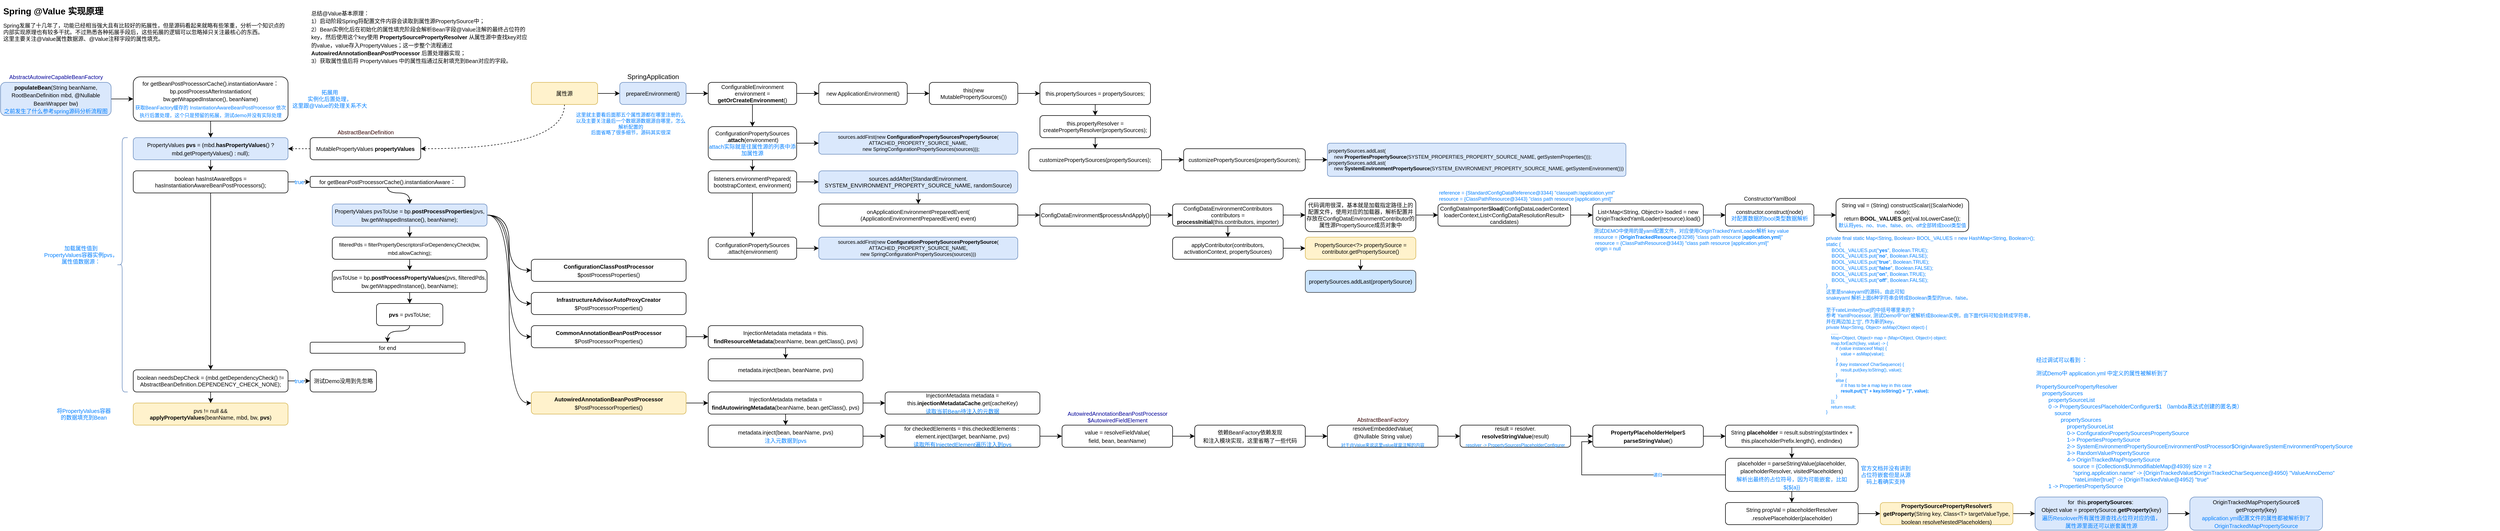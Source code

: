 <mxfile version="16.5.1" type="device"><diagram id="tgVkF5NrO5pb816fTTuW" name="第 1 页"><mxGraphModel dx="701" dy="504" grid="1" gridSize="10" guides="1" tooltips="1" connect="1" arrows="1" fold="1" page="1" pageScale="1" pageWidth="1169" pageHeight="827" math="0" shadow="0"><root><mxCell id="0"/><mxCell id="1" parent="0"/><mxCell id="YCUhXzl_fyLii7WfxMg6-4" value="" style="edgeStyle=orthogonalEdgeStyle;rounded=0;orthogonalLoop=1;jettySize=auto;html=1;fontSize=8;" parent="1" source="YCUhXzl_fyLii7WfxMg6-1" target="YCUhXzl_fyLii7WfxMg6-3" edge="1"><mxGeometry relative="1" as="geometry"/></mxCell><mxCell id="YCUhXzl_fyLii7WfxMg6-1" value="&lt;font style=&quot;font-size: 10px&quot;&gt;&lt;b&gt;populateBean&lt;/b&gt;(String beanName, RootBeanDefinition mbd, @Nullable BeanWrapper bw)&lt;br&gt;&lt;font style=&quot;font-size: 10px&quot; color=&quot;#007fff&quot;&gt;之前发生了什么参考spring源码分析流程图&lt;/font&gt;&lt;/font&gt;" style="rounded=1;whiteSpace=wrap;html=1;fillColor=#dae8fc;strokeColor=#6c8ebf;" parent="1" vertex="1"><mxGeometry x="40" y="160" width="200" height="60" as="geometry"/></mxCell><mxCell id="YCUhXzl_fyLii7WfxMg6-2" value="&lt;font style=&quot;font-size: 10px&quot;&gt;AbstractAutowireCapableBeanFactory&lt;/font&gt;" style="text;html=1;align=center;verticalAlign=middle;resizable=0;points=[];autosize=1;strokeColor=none;fillColor=none;fontColor=#000099;" parent="1" vertex="1"><mxGeometry x="45" y="140" width="190" height="20" as="geometry"/></mxCell><mxCell id="YCUhXzl_fyLii7WfxMg6-7" value="" style="edgeStyle=orthogonalEdgeStyle;rounded=0;orthogonalLoop=1;jettySize=auto;html=1;fontSize=10;fontColor=#007FFF;" parent="1" source="YCUhXzl_fyLii7WfxMg6-3" target="YCUhXzl_fyLii7WfxMg6-6" edge="1"><mxGeometry relative="1" as="geometry"/></mxCell><mxCell id="YCUhXzl_fyLii7WfxMg6-3" value="&lt;font style=&quot;font-size: 10px&quot;&gt;&lt;span&gt;for getBeanPostProcessorCache().instantiationAware：&lt;/span&gt;&lt;br&gt;&lt;span&gt;bp.postProcessAfterInstantiation(&lt;br&gt;bw.getWrappedInstance(), beanName)&lt;br&gt;&lt;/span&gt;&lt;font style=&quot;font-size: 9px&quot; color=&quot;#007fff&quot;&gt;获取BeanFactory缓存的 InstantiationAwareBeanPostProcessor 依次执行后置处理，这个只是预留的拓展，测试demo并没有实际处理&lt;/font&gt;&lt;br&gt;&lt;/font&gt;" style="rounded=1;whiteSpace=wrap;html=1;" parent="1" vertex="1"><mxGeometry x="280" y="150" width="280" height="80" as="geometry"/></mxCell><mxCell id="YCUhXzl_fyLii7WfxMg6-5" value="&lt;h1&gt;Spring @Value 实现原理&lt;/h1&gt;&lt;div style=&quot;font-size: 10px&quot;&gt;&lt;font style=&quot;font-size: 10px&quot;&gt;Spring发展了十几年了，功能已经相当强大且有比较好的拓展性，但是源码看起来就略有些笨重，分析一个知识点的内部实现原理也有较多干扰。不过熟悉各种拓展手段后，这些拓展的逻辑可以忽略掉只关注最核心的东西。&lt;/font&gt;&lt;/div&gt;&lt;div style=&quot;font-size: 10px&quot;&gt;&lt;span&gt;这里主要关注@Value属性数据源、@Value注释字段的属性填充。&lt;/span&gt;&lt;br&gt;&lt;/div&gt;&lt;div style=&quot;font-size: 10px&quot;&gt;&lt;br&gt;&lt;/div&gt;" style="text;html=1;strokeColor=none;fillColor=none;spacing=5;spacingTop=-20;whiteSpace=wrap;overflow=hidden;rounded=0;fontSize=8;" parent="1" vertex="1"><mxGeometry x="40" y="21" width="520" height="100" as="geometry"/></mxCell><mxCell id="YCUhXzl_fyLii7WfxMg6-11" value="" style="edgeStyle=orthogonalEdgeStyle;rounded=0;orthogonalLoop=1;jettySize=auto;html=1;fontSize=10;fontColor=#007FFF;" parent="1" source="YCUhXzl_fyLii7WfxMg6-6" target="YCUhXzl_fyLii7WfxMg6-10" edge="1"><mxGeometry relative="1" as="geometry"/></mxCell><mxCell id="YCUhXzl_fyLii7WfxMg6-6" value="&lt;font&gt;&lt;span style=&quot;font-size: 10px&quot;&gt;PropertyValues &lt;b&gt;pvs&lt;/b&gt; = (mbd.&lt;b&gt;hasPropertyValues&lt;/b&gt;() ? mbd.getPropertyValues() : null);&lt;/span&gt;&lt;br&gt;&lt;/font&gt;" style="rounded=1;whiteSpace=wrap;html=1;fillColor=#dae8fc;strokeColor=#6c8ebf;" parent="1" vertex="1"><mxGeometry x="280" y="260" width="280" height="40" as="geometry"/></mxCell><mxCell id="YCUhXzl_fyLii7WfxMg6-8" value="拓展用&lt;br&gt;实例化后置处理，&lt;br&gt;这里跟@Value的处理关系不大" style="text;html=1;align=center;verticalAlign=middle;resizable=0;points=[];autosize=1;strokeColor=none;fillColor=none;fontSize=10;fontColor=#007FFF;" parent="1" vertex="1"><mxGeometry x="560" y="170" width="150" height="40" as="geometry"/></mxCell><mxCell id="YCUhXzl_fyLii7WfxMg6-9" value="加载属性值到&lt;br&gt;PropertyValues容器实例pvs，&lt;br&gt;属性值数据源：&lt;span style=&quot;color: rgba(0 , 0 , 0 , 0) ; font-family: monospace ; font-size: 0px&quot;&gt;%3CmxGraphModel%3E%3Croot%3E%3CmxCell%20id%3D%220%22%2F%3E%3CmxCell%20id%3D%221%22%20parent%3D%220%22%2F%3E%3CmxCell%20id%3D%222%22%20value%3D%22%E6%8B%93%E5%B1%95%E7%94%A8%22%20style%3D%22text%3Bhtml%3D1%3Balign%3Dcenter%3BverticalAlign%3Dmiddle%3Bresizable%3D0%3Bpoints%3D%5B%5D%3Bautosize%3D1%3BstrokeColor%3Dnone%3BfillColor%3Dnone%3BfontSize%3D10%3BfontColor%3D%23007FFF%3B%22%20vertex%3D%221%22%20parent%3D%221%22%3E%3CmxGeometry%20x%3D%22560%22%20y%3D%22180%22%20width%3D%2250%22%20height%3D%2220%22%20as%3D%22geometry%22%2F%3E%3C%2FmxCell%3E%3C%2Froot%3E%3C%2FmxGraphModel%3E&lt;/span&gt;&lt;font color=&quot;rgba(0, 0, 0, 0)&quot; face=&quot;monospace&quot;&gt;&lt;span style=&quot;font-size: 0px&quot;&gt;PropertyValues：&lt;br&gt;属性值&lt;br&gt;&lt;br&gt;&lt;br&gt;&lt;/span&gt;&lt;/font&gt;" style="text;html=1;align=center;verticalAlign=middle;resizable=0;points=[];autosize=1;strokeColor=none;fillColor=none;fontSize=10;fontColor=#007FFF;" parent="1" vertex="1"><mxGeometry x="110" y="445" width="150" height="90" as="geometry"/></mxCell><mxCell id="YCUhXzl_fyLii7WfxMg6-13" value="true" style="edgeStyle=orthogonalEdgeStyle;rounded=0;orthogonalLoop=1;jettySize=auto;html=1;fontSize=10;fontColor=#007FFF;" parent="1" source="YCUhXzl_fyLii7WfxMg6-10" target="YCUhXzl_fyLii7WfxMg6-12" edge="1"><mxGeometry relative="1" as="geometry"/></mxCell><mxCell id="YCUhXzl_fyLii7WfxMg6-15" value="" style="edgeStyle=orthogonalEdgeStyle;rounded=0;orthogonalLoop=1;jettySize=auto;html=1;fontSize=10;fontColor=#007FFF;" parent="1" source="YCUhXzl_fyLii7WfxMg6-10" target="YCUhXzl_fyLii7WfxMg6-14" edge="1"><mxGeometry relative="1" as="geometry"/></mxCell><mxCell id="YCUhXzl_fyLii7WfxMg6-10" value="&lt;font style=&quot;font-size: 10px&quot;&gt;&lt;div&gt;boolean hasInstAwareBpps = hasInstantiationAwareBeanPostProcessors();&lt;/div&gt;&lt;/font&gt;" style="rounded=1;whiteSpace=wrap;html=1;" parent="1" vertex="1"><mxGeometry x="280" y="320" width="280" height="40" as="geometry"/></mxCell><mxCell id="YCUhXzl_fyLii7WfxMg6-25" value="" style="edgeStyle=orthogonalEdgeStyle;curved=1;rounded=0;orthogonalLoop=1;jettySize=auto;html=1;fontSize=10;fontColor=#007FFF;" parent="1" source="YCUhXzl_fyLii7WfxMg6-12" target="YCUhXzl_fyLii7WfxMg6-24" edge="1"><mxGeometry relative="1" as="geometry"><Array as="points"><mxPoint x="740" y="360"/><mxPoint x="780" y="360"/></Array></mxGeometry></mxCell><mxCell id="YCUhXzl_fyLii7WfxMg6-12" value="&lt;font style=&quot;font-size: 10px&quot;&gt;&lt;div&gt;&lt;span&gt;for getBeanPostProcessorCache().instantiationAware：&lt;/span&gt;&lt;/div&gt;&lt;/font&gt;" style="rounded=1;whiteSpace=wrap;html=1;" parent="1" vertex="1"><mxGeometry x="600" y="330" width="280" height="20" as="geometry"/></mxCell><mxCell id="YCUhXzl_fyLii7WfxMg6-17" value="true" style="edgeStyle=orthogonalEdgeStyle;rounded=0;orthogonalLoop=1;jettySize=auto;html=1;fontSize=10;fontColor=#007FFF;curved=1;" parent="1" source="YCUhXzl_fyLii7WfxMg6-14" target="YCUhXzl_fyLii7WfxMg6-16" edge="1"><mxGeometry relative="1" as="geometry"><Array as="points"><mxPoint x="510" y="700"/><mxPoint x="510" y="700"/></Array></mxGeometry></mxCell><mxCell id="YCUhXzl_fyLii7WfxMg6-19" value="" style="edgeStyle=orthogonalEdgeStyle;rounded=0;orthogonalLoop=1;jettySize=auto;html=1;fontSize=10;fontColor=#007FFF;" parent="1" source="YCUhXzl_fyLii7WfxMg6-14" target="YCUhXzl_fyLii7WfxMg6-18" edge="1"><mxGeometry relative="1" as="geometry"/></mxCell><mxCell id="YCUhXzl_fyLii7WfxMg6-69" value="" style="edgeStyle=orthogonalEdgeStyle;curved=1;rounded=0;orthogonalLoop=1;jettySize=auto;html=1;dashed=1;fontSize=10;fontColor=#330000;" parent="1" source="YCUhXzl_fyLii7WfxMg6-14" target="YCUhXzl_fyLii7WfxMg6-18" edge="1"><mxGeometry relative="1" as="geometry"/></mxCell><mxCell id="YCUhXzl_fyLii7WfxMg6-14" value="&lt;font style=&quot;font-size: 10px&quot;&gt;&lt;div&gt;boolean needsDepCheck = (mbd.getDependencyCheck() != AbstractBeanDefinition.DEPENDENCY_CHECK_NONE);&lt;/div&gt;&lt;/font&gt;" style="rounded=1;whiteSpace=wrap;html=1;" parent="1" vertex="1"><mxGeometry x="280" y="680" width="280" height="40" as="geometry"/></mxCell><mxCell id="YCUhXzl_fyLii7WfxMg6-16" value="&lt;font style=&quot;font-size: 10px&quot;&gt;测试Demo没用到先忽略&lt;br&gt;&lt;/font&gt;" style="rounded=1;whiteSpace=wrap;html=1;" parent="1" vertex="1"><mxGeometry x="600" y="680" width="120" height="40" as="geometry"/></mxCell><mxCell id="YCUhXzl_fyLii7WfxMg6-18" value="&lt;font style=&quot;font-size: 10px&quot;&gt;&lt;div&gt;pvs != null &amp;amp;&amp;amp;&lt;/div&gt;&lt;div&gt;&lt;b&gt;applyPropertyValues&lt;/b&gt;(beanName, mbd, bw, &lt;b&gt;pvs&lt;/b&gt;)&lt;/div&gt;&lt;/font&gt;" style="rounded=1;whiteSpace=wrap;html=1;fillColor=#fff2cc;strokeColor=#d6b656;" parent="1" vertex="1"><mxGeometry x="280" y="740" width="280" height="40" as="geometry"/></mxCell><mxCell id="YCUhXzl_fyLii7WfxMg6-20" value="" style="shape=curlyBracket;whiteSpace=wrap;html=1;rounded=1;fontSize=10;size=0.5;fillColor=#dae8fc;strokeColor=#6c8ebf;" parent="1" vertex="1"><mxGeometry x="250" y="260" width="20" height="460" as="geometry"/></mxCell><mxCell id="YCUhXzl_fyLii7WfxMg6-23" value="将PropertyValues容器&lt;br&gt;的数据填充到Bean&lt;span style=&quot;color: rgba(0 , 0 , 0 , 0) ; font-family: monospace ; font-size: 0px&quot;&gt;的%3CmxGraphModel%3E%3Croot%3E%3CmxCell%20id%3D%220%22%2F%3E%3CmxCell%20id%3D%221%22%20parent%3D%220%22%2F%3E%3CmxCell%20id%3D%222%22%20value%3D%22%E6%8B%93%E5%B1%95%E7%94%A8%22%20style%3D%22text%3Bhtml%3D1%3Balign%3Dcenter%3BverticalAlign%3Dmiddle%3Bresizable%3D0%3Bpoints%3D%5B%5D%3Bautosize%3D1%3BstrokeColor%3Dnone%3BfillColor%3Dnone%3BfontSize%3D10%3BfontColor%3D%23007FFF%3B%22%20vertex%3D%221%22%20parent%3D%221%22%3E%3CmxGeometry%20x%3D%22560%22%20y%3D%22180%22%20width%3D%2250%22%20height%3D%2220%22%20as%3D%22geometry%22%2F%3E%3C%2FmxCell%3E%3C%2Froot%3E%3C%2FmxGraphModel%3&lt;/span&gt;&lt;font color=&quot;rgba(0, 0, 0, 0)&quot; face=&quot;monospace&quot;&gt;&lt;span style=&quot;font-size: 0px&quot;&gt;PropertyValues&lt;/span&gt;&lt;/font&gt;" style="text;html=1;align=center;verticalAlign=middle;resizable=0;points=[];autosize=1;strokeColor=none;fillColor=none;fontSize=10;fontColor=#007FFF;" parent="1" vertex="1"><mxGeometry x="130" y="745" width="120" height="30" as="geometry"/></mxCell><mxCell id="YCUhXzl_fyLii7WfxMg6-27" value="" style="edgeStyle=orthogonalEdgeStyle;curved=1;rounded=0;orthogonalLoop=1;jettySize=auto;html=1;fontSize=10;fontColor=#007FFF;" parent="1" source="YCUhXzl_fyLii7WfxMg6-24" target="YCUhXzl_fyLii7WfxMg6-26" edge="1"><mxGeometry relative="1" as="geometry"/></mxCell><mxCell id="YCUhXzl_fyLii7WfxMg6-45" style="edgeStyle=orthogonalEdgeStyle;curved=1;rounded=0;orthogonalLoop=1;jettySize=auto;html=1;exitX=1;exitY=0.5;exitDx=0;exitDy=0;fontSize=10;fontColor=#007FFF;" parent="1" source="YCUhXzl_fyLii7WfxMg6-24" target="YCUhXzl_fyLii7WfxMg6-41" edge="1"><mxGeometry relative="1" as="geometry"><Array as="points"><mxPoint x="960" y="400"/><mxPoint x="960" y="500"/></Array></mxGeometry></mxCell><mxCell id="YCUhXzl_fyLii7WfxMg6-46" style="edgeStyle=orthogonalEdgeStyle;curved=1;rounded=0;orthogonalLoop=1;jettySize=auto;html=1;exitX=1;exitY=0.5;exitDx=0;exitDy=0;entryX=0;entryY=0.5;entryDx=0;entryDy=0;fontSize=10;fontColor=#007FFF;" parent="1" source="YCUhXzl_fyLii7WfxMg6-24" target="YCUhXzl_fyLii7WfxMg6-43" edge="1"><mxGeometry relative="1" as="geometry"/></mxCell><mxCell id="YCUhXzl_fyLii7WfxMg6-51" style="edgeStyle=orthogonalEdgeStyle;curved=1;rounded=0;orthogonalLoop=1;jettySize=auto;html=1;exitX=1;exitY=0.5;exitDx=0;exitDy=0;entryX=0;entryY=0.5;entryDx=0;entryDy=0;fontSize=10;fontColor=#007FFF;" parent="1" source="YCUhXzl_fyLii7WfxMg6-24" target="YCUhXzl_fyLii7WfxMg6-47" edge="1"><mxGeometry relative="1" as="geometry"/></mxCell><mxCell id="YCUhXzl_fyLii7WfxMg6-52" style="edgeStyle=orthogonalEdgeStyle;curved=1;rounded=0;orthogonalLoop=1;jettySize=auto;html=1;exitX=1;exitY=0.5;exitDx=0;exitDy=0;entryX=0;entryY=0.5;entryDx=0;entryDy=0;fontSize=10;fontColor=#007FFF;" parent="1" source="YCUhXzl_fyLii7WfxMg6-24" target="YCUhXzl_fyLii7WfxMg6-49" edge="1"><mxGeometry relative="1" as="geometry"/></mxCell><mxCell id="YCUhXzl_fyLii7WfxMg6-24" value="&lt;font&gt;&lt;span style=&quot;font-size: 10px&quot;&gt;PropertyValues pvsToUse = bp.&lt;b&gt;postProcessProperties&lt;/b&gt;(pvs, bw.getWrappedInstance(), beanName);&lt;/span&gt;&lt;br&gt;&lt;/font&gt;" style="rounded=1;whiteSpace=wrap;html=1;fillColor=#dae8fc;strokeColor=#6c8ebf;" parent="1" vertex="1"><mxGeometry x="640" y="380" width="280" height="40" as="geometry"/></mxCell><mxCell id="YCUhXzl_fyLii7WfxMg6-29" value="" style="edgeStyle=orthogonalEdgeStyle;curved=1;rounded=0;orthogonalLoop=1;jettySize=auto;html=1;fontSize=10;fontColor=#007FFF;" parent="1" source="YCUhXzl_fyLii7WfxMg6-26" target="YCUhXzl_fyLii7WfxMg6-28" edge="1"><mxGeometry relative="1" as="geometry"/></mxCell><mxCell id="YCUhXzl_fyLii7WfxMg6-26" value="&lt;font&gt;&lt;font style=&quot;font-size: 9px&quot;&gt;filteredPds = filterPropertyDescriptorsForDependencyCheck(bw, mbd.allowCaching);&lt;/font&gt;&lt;br&gt;&lt;/font&gt;" style="rounded=1;whiteSpace=wrap;html=1;" parent="1" vertex="1"><mxGeometry x="640" y="440" width="280" height="40" as="geometry"/></mxCell><mxCell id="YCUhXzl_fyLii7WfxMg6-31" value="" style="edgeStyle=orthogonalEdgeStyle;curved=1;rounded=0;orthogonalLoop=1;jettySize=auto;html=1;fontSize=9;fontColor=#007FFF;" parent="1" source="YCUhXzl_fyLii7WfxMg6-28" target="YCUhXzl_fyLii7WfxMg6-30" edge="1"><mxGeometry relative="1" as="geometry"/></mxCell><mxCell id="YCUhXzl_fyLii7WfxMg6-28" value="&lt;font&gt;&lt;span style=&quot;font-size: 10px&quot;&gt;pvsToUse = bp.&lt;b&gt;postProcessPropertyValues&lt;/b&gt;(pvs, filteredPds, bw.getWrappedInstance(), beanName);&lt;/span&gt;&lt;br&gt;&lt;/font&gt;" style="rounded=1;whiteSpace=wrap;html=1;" parent="1" vertex="1"><mxGeometry x="640" y="500" width="280" height="40" as="geometry"/></mxCell><mxCell id="YCUhXzl_fyLii7WfxMg6-34" style="edgeStyle=orthogonalEdgeStyle;curved=1;rounded=0;orthogonalLoop=1;jettySize=auto;html=1;exitX=0.5;exitY=1;exitDx=0;exitDy=0;entryX=0.5;entryY=0;entryDx=0;entryDy=0;fontSize=9;fontColor=#007FFF;" parent="1" source="YCUhXzl_fyLii7WfxMg6-30" target="YCUhXzl_fyLii7WfxMg6-33" edge="1"><mxGeometry relative="1" as="geometry"><Array as="points"><mxPoint x="780" y="610"/><mxPoint x="740" y="610"/></Array></mxGeometry></mxCell><mxCell id="YCUhXzl_fyLii7WfxMg6-30" value="&lt;font&gt;&lt;span style=&quot;font-size: 10px&quot;&gt;&lt;b&gt;pvs&lt;/b&gt; = pvsToUse;&lt;/span&gt;&lt;br&gt;&lt;/font&gt;" style="rounded=1;whiteSpace=wrap;html=1;" parent="1" vertex="1"><mxGeometry x="720" y="560" width="120" height="40" as="geometry"/></mxCell><mxCell id="YCUhXzl_fyLii7WfxMg6-33" value="&lt;font style=&quot;font-size: 10px&quot;&gt;&lt;div&gt;&lt;span&gt;for end&lt;/span&gt;&lt;/div&gt;&lt;/font&gt;" style="rounded=1;whiteSpace=wrap;html=1;" parent="1" vertex="1"><mxGeometry x="600" y="630" width="280" height="20" as="geometry"/></mxCell><mxCell id="YCUhXzl_fyLii7WfxMg6-38" style="edgeStyle=orthogonalEdgeStyle;curved=1;rounded=0;orthogonalLoop=1;jettySize=auto;html=1;entryX=1;entryY=0.5;entryDx=0;entryDy=0;fontSize=9;fontColor=#007FFF;dashed=1;" parent="1" source="YCUhXzl_fyLii7WfxMg6-35" target="YCUhXzl_fyLii7WfxMg6-6" edge="1"><mxGeometry relative="1" as="geometry"/></mxCell><mxCell id="YCUhXzl_fyLii7WfxMg6-35" value="&lt;font&gt;&lt;span style=&quot;font-size: 10px&quot;&gt;MutablePropertyValues &lt;b&gt;propertyValues&lt;/b&gt;&lt;/span&gt;&lt;br&gt;&lt;/font&gt;" style="rounded=1;whiteSpace=wrap;html=1;" parent="1" vertex="1"><mxGeometry x="600" y="260" width="200" height="40" as="geometry"/></mxCell><mxCell id="YCUhXzl_fyLii7WfxMg6-37" value="&lt;font color=&quot;#330000&quot; style=&quot;font-size: 10px&quot;&gt;AbstractBeanDefinition&lt;/font&gt;" style="text;html=1;align=center;verticalAlign=middle;resizable=0;points=[];autosize=1;strokeColor=none;fillColor=none;fontSize=9;fontColor=#007FFF;" parent="1" vertex="1"><mxGeometry x="640" y="240" width="120" height="20" as="geometry"/></mxCell><mxCell id="YCUhXzl_fyLii7WfxMg6-41" value="&lt;font style=&quot;font-size: 10px&quot;&gt;&lt;span&gt;&lt;b&gt;ConfigurationClassPostProcessor&lt;/b&gt;&lt;/span&gt;&lt;br&gt;&lt;span&gt;$postProcessProperties(&lt;/span&gt;&lt;span&gt;)&lt;/span&gt;&lt;br&gt;&lt;/font&gt;" style="rounded=1;whiteSpace=wrap;html=1;" parent="1" vertex="1"><mxGeometry x="1000" y="480" width="280" height="40" as="geometry"/></mxCell><mxCell id="YCUhXzl_fyLii7WfxMg6-43" value="&lt;font style=&quot;font-size: 10px&quot;&gt;&lt;b&gt;InfrastructureAdvisorAutoProxyCreator&lt;br&gt;&lt;/b&gt;$PostProcessorProperties()&lt;br&gt;&lt;/font&gt;" style="rounded=1;whiteSpace=wrap;html=1;" parent="1" vertex="1"><mxGeometry x="1000" y="540" width="280" height="40" as="geometry"/></mxCell><mxCell id="YCUhXzl_fyLii7WfxMg6-54" value="" style="edgeStyle=orthogonalEdgeStyle;curved=1;rounded=0;orthogonalLoop=1;jettySize=auto;html=1;fontSize=10;fontColor=#007FFF;" parent="1" source="YCUhXzl_fyLii7WfxMg6-47" target="YCUhXzl_fyLii7WfxMg6-53" edge="1"><mxGeometry relative="1" as="geometry"/></mxCell><mxCell id="YCUhXzl_fyLii7WfxMg6-47" value="&lt;font style=&quot;font-size: 10px&quot;&gt;&lt;b&gt;CommonAnnotationBeanPostProcessor&lt;br&gt;&lt;/b&gt;$PostProcessorProperties()&lt;br&gt;&lt;/font&gt;" style="rounded=1;whiteSpace=wrap;html=1;" parent="1" vertex="1"><mxGeometry x="1000" y="600" width="280" height="40" as="geometry"/></mxCell><mxCell id="YCUhXzl_fyLii7WfxMg6-58" value="" style="edgeStyle=orthogonalEdgeStyle;curved=1;rounded=0;orthogonalLoop=1;jettySize=auto;html=1;fontSize=10;fontColor=#007FFF;" parent="1" source="YCUhXzl_fyLii7WfxMg6-49" target="YCUhXzl_fyLii7WfxMg6-57" edge="1"><mxGeometry relative="1" as="geometry"/></mxCell><mxCell id="YCUhXzl_fyLii7WfxMg6-49" value="&lt;font&gt;&lt;span style=&quot;font-size: 10px&quot;&gt;&lt;b&gt;AutowiredAnnotationBeanPostProcessor&lt;/b&gt;&lt;/span&gt;&lt;br&gt;&lt;span style=&quot;font-size: 10px&quot;&gt;$PostProcessorProperties()&lt;/span&gt;&lt;br&gt;&lt;/font&gt;" style="rounded=1;whiteSpace=wrap;html=1;fillColor=#fff2cc;strokeColor=#d6b656;" parent="1" vertex="1"><mxGeometry x="1000" y="720" width="280" height="40" as="geometry"/></mxCell><mxCell id="YCUhXzl_fyLii7WfxMg6-56" value="" style="edgeStyle=orthogonalEdgeStyle;curved=1;rounded=0;orthogonalLoop=1;jettySize=auto;html=1;fontSize=10;fontColor=#007FFF;" parent="1" source="YCUhXzl_fyLii7WfxMg6-53" target="YCUhXzl_fyLii7WfxMg6-55" edge="1"><mxGeometry relative="1" as="geometry"/></mxCell><mxCell id="YCUhXzl_fyLii7WfxMg6-53" value="&lt;font&gt;&lt;span style=&quot;font-size: 10px&quot;&gt;InjectionMetadata metadata = this.&lt;br&gt;&lt;b&gt;findResourceMetadata&lt;/b&gt;(beanName, bean.getClass(), pvs)&lt;/span&gt;&lt;br&gt;&lt;/font&gt;" style="rounded=1;whiteSpace=wrap;html=1;" parent="1" vertex="1"><mxGeometry x="1320" y="600" width="280" height="40" as="geometry"/></mxCell><mxCell id="YCUhXzl_fyLii7WfxMg6-55" value="&lt;font&gt;&lt;span style=&quot;font-size: 10px&quot;&gt;metadata.inject(bean, beanName, pvs)&lt;/span&gt;&lt;br&gt;&lt;/font&gt;" style="rounded=1;whiteSpace=wrap;html=1;" parent="1" vertex="1"><mxGeometry x="1320" y="660" width="280" height="40" as="geometry"/></mxCell><mxCell id="YCUhXzl_fyLii7WfxMg6-60" value="" style="edgeStyle=orthogonalEdgeStyle;curved=1;rounded=0;orthogonalLoop=1;jettySize=auto;html=1;fontSize=10;fontColor=#007FFF;" parent="1" source="YCUhXzl_fyLii7WfxMg6-57" target="YCUhXzl_fyLii7WfxMg6-59" edge="1"><mxGeometry relative="1" as="geometry"/></mxCell><mxCell id="YCUhXzl_fyLii7WfxMg6-62" value="" style="edgeStyle=orthogonalEdgeStyle;curved=1;rounded=0;orthogonalLoop=1;jettySize=auto;html=1;fontSize=10;fontColor=#007FFF;" parent="1" source="YCUhXzl_fyLii7WfxMg6-57" target="YCUhXzl_fyLii7WfxMg6-61" edge="1"><mxGeometry relative="1" as="geometry"/></mxCell><mxCell id="YCUhXzl_fyLii7WfxMg6-57" value="&lt;font&gt;&lt;span style=&quot;font-size: 10px&quot;&gt;InjectionMetadata metadata = &lt;b&gt;findAutowiringMetadata&lt;/b&gt;(beanName, bean.getClass(), pvs)&lt;/span&gt;&lt;br&gt;&lt;/font&gt;" style="rounded=1;whiteSpace=wrap;html=1;" parent="1" vertex="1"><mxGeometry x="1320" y="720" width="280" height="40" as="geometry"/></mxCell><mxCell id="YCUhXzl_fyLii7WfxMg6-71" value="" style="edgeStyle=orthogonalEdgeStyle;curved=1;rounded=0;orthogonalLoop=1;jettySize=auto;html=1;fontSize=10;fontColor=#007FFF;" parent="1" source="YCUhXzl_fyLii7WfxMg6-59" target="YCUhXzl_fyLii7WfxMg6-70" edge="1"><mxGeometry relative="1" as="geometry"/></mxCell><mxCell id="YCUhXzl_fyLii7WfxMg6-59" value="&lt;font&gt;&lt;span style=&quot;font-size: 10px&quot;&gt;metadata.inject(bean, beanName, pvs)&lt;br&gt;&lt;/span&gt;&lt;font style=&quot;font-size: 10px&quot; color=&quot;#007fff&quot;&gt;注入元数据到pvs&lt;/font&gt;&lt;br&gt;&lt;/font&gt;" style="rounded=1;whiteSpace=wrap;html=1;" parent="1" vertex="1"><mxGeometry x="1320" y="780" width="280" height="40" as="geometry"/></mxCell><mxCell id="YCUhXzl_fyLii7WfxMg6-61" value="&lt;font&gt;&lt;span style=&quot;font-size: 10px&quot;&gt;InjectionMetadata metadata = this.&lt;b&gt;injectionMetadataCache&lt;/b&gt;.get(cacheKey)&lt;br&gt;&lt;/span&gt;&lt;font color=&quot;#007fff&quot; style=&quot;font-size: 10px&quot;&gt;读取当前Bean待注入的元数据&lt;/font&gt;&lt;br&gt;&lt;/font&gt;" style="rounded=1;whiteSpace=wrap;html=1;" parent="1" vertex="1"><mxGeometry x="1640" y="720" width="280" height="40" as="geometry"/></mxCell><mxCell id="YCUhXzl_fyLii7WfxMg6-66" style="edgeStyle=orthogonalEdgeStyle;curved=1;rounded=0;orthogonalLoop=1;jettySize=auto;html=1;exitX=0.5;exitY=1;exitDx=0;exitDy=0;entryX=1;entryY=0.5;entryDx=0;entryDy=0;fontSize=10;fontColor=#330000;dashed=1;" parent="1" source="YCUhXzl_fyLii7WfxMg6-65" target="YCUhXzl_fyLii7WfxMg6-35" edge="1"><mxGeometry relative="1" as="geometry"/></mxCell><mxCell id="-0eT3Tk4Lzm4ljxiPbB3-2" value="" style="edgeStyle=orthogonalEdgeStyle;rounded=0;orthogonalLoop=1;jettySize=auto;html=1;curved=1;" edge="1" parent="1" source="YCUhXzl_fyLii7WfxMg6-65" target="-0eT3Tk4Lzm4ljxiPbB3-1"><mxGeometry relative="1" as="geometry"/></mxCell><mxCell id="YCUhXzl_fyLii7WfxMg6-65" value="属性源" style="rounded=1;whiteSpace=wrap;html=1;fontSize=10;fillColor=#fff2cc;strokeColor=#d6b656;" parent="1" vertex="1"><mxGeometry x="1000" y="160" width="120" height="40" as="geometry"/></mxCell><mxCell id="YCUhXzl_fyLii7WfxMg6-76" value="" style="edgeStyle=orthogonalEdgeStyle;curved=1;rounded=0;orthogonalLoop=1;jettySize=auto;html=1;fontSize=10;fontColor=#007FFF;" parent="1" source="YCUhXzl_fyLii7WfxMg6-70" target="YCUhXzl_fyLii7WfxMg6-75" edge="1"><mxGeometry relative="1" as="geometry"/></mxCell><mxCell id="YCUhXzl_fyLii7WfxMg6-70" value="&lt;font&gt;&lt;span style=&quot;font-size: 10px&quot;&gt;for checkedElements = this.checkedElements :&amp;nbsp;&lt;/span&gt;&lt;br&gt;&lt;span style=&quot;font-size: 10px&quot;&gt;element.inject(target, beanName, pvs)&lt;/span&gt;&lt;br&gt;&lt;span style=&quot;font-size: 10px&quot;&gt;&lt;font color=&quot;#007fff&quot;&gt;读取所有InjectedElement遍历注入到pvs&lt;/font&gt;&lt;/span&gt;&lt;br&gt;&lt;/font&gt;" style="rounded=1;whiteSpace=wrap;html=1;" parent="1" vertex="1"><mxGeometry x="1640" y="780" width="280" height="40" as="geometry"/></mxCell><mxCell id="YCUhXzl_fyLii7WfxMg6-79" value="" style="edgeStyle=orthogonalEdgeStyle;curved=1;rounded=0;orthogonalLoop=1;jettySize=auto;html=1;fontSize=10;fontColor=#330000;" parent="1" source="YCUhXzl_fyLii7WfxMg6-75" target="YCUhXzl_fyLii7WfxMg6-78" edge="1"><mxGeometry relative="1" as="geometry"/></mxCell><mxCell id="YCUhXzl_fyLii7WfxMg6-75" value="&lt;font&gt;&lt;span style=&quot;font-size: 10px&quot;&gt;value = resolveFieldValue(&lt;br&gt;field, bean, beanName)&lt;/span&gt;&lt;br&gt;&lt;/font&gt;" style="rounded=1;whiteSpace=wrap;html=1;" parent="1" vertex="1"><mxGeometry x="1960" y="780" width="200" height="40" as="geometry"/></mxCell><mxCell id="YCUhXzl_fyLii7WfxMg6-77" value="&lt;font color=&quot;#000099&quot;&gt;AutowiredAnnotationBeanPostProcessor&lt;br&gt;$AutowiredFieldElement&lt;/font&gt;" style="text;html=1;align=center;verticalAlign=middle;resizable=0;points=[];autosize=1;strokeColor=none;fillColor=none;fontSize=10;fontColor=#007FFF;" parent="1" vertex="1"><mxGeometry x="1955" y="750" width="210" height="30" as="geometry"/></mxCell><mxCell id="YCUhXzl_fyLii7WfxMg6-81" value="" style="edgeStyle=orthogonalEdgeStyle;curved=1;rounded=0;orthogonalLoop=1;jettySize=auto;html=1;fontSize=10;fontColor=#330000;" parent="1" source="YCUhXzl_fyLii7WfxMg6-78" target="YCUhXzl_fyLii7WfxMg6-80" edge="1"><mxGeometry relative="1" as="geometry"/></mxCell><mxCell id="YCUhXzl_fyLii7WfxMg6-78" value="&lt;font&gt;&lt;span style=&quot;font-size: 10px&quot;&gt;依赖BeanFactory依赖发现&lt;br&gt;和注入模块实现，这里省略了一些代码&lt;/span&gt;&lt;br&gt;&lt;/font&gt;" style="rounded=1;whiteSpace=wrap;html=1;" parent="1" vertex="1"><mxGeometry x="2200" y="780" width="200" height="40" as="geometry"/></mxCell><mxCell id="YCUhXzl_fyLii7WfxMg6-84" value="" style="edgeStyle=orthogonalEdgeStyle;curved=1;rounded=0;orthogonalLoop=1;jettySize=auto;html=1;fontSize=8;fontColor=#007FFF;" parent="1" source="YCUhXzl_fyLii7WfxMg6-80" target="YCUhXzl_fyLii7WfxMg6-83" edge="1"><mxGeometry relative="1" as="geometry"/></mxCell><mxCell id="YCUhXzl_fyLii7WfxMg6-80" value="&lt;font&gt;&lt;span style=&quot;font-size: 10px&quot;&gt;resolveEmbeddedValue(&lt;br&gt;@Nullable String value)&lt;br&gt;&lt;/span&gt;&lt;font style=&quot;font-size: 8px&quot; color=&quot;#007fff&quot;&gt;对于@Value来说这里value就是注解的内容&lt;/font&gt;&lt;br&gt;&lt;/font&gt;" style="rounded=1;whiteSpace=wrap;html=1;" parent="1" vertex="1"><mxGeometry x="2440" y="780" width="200" height="40" as="geometry"/></mxCell><mxCell id="YCUhXzl_fyLii7WfxMg6-82" value="AbstractBeanFactory" style="text;html=1;align=center;verticalAlign=middle;resizable=0;points=[];autosize=1;strokeColor=none;fillColor=none;fontSize=10;fontColor=#330000;" parent="1" vertex="1"><mxGeometry x="2485" y="760" width="110" height="20" as="geometry"/></mxCell><mxCell id="YCUhXzl_fyLii7WfxMg6-86" value="" style="edgeStyle=orthogonalEdgeStyle;curved=1;rounded=0;orthogonalLoop=1;jettySize=auto;html=1;fontSize=8;fontColor=#007FFF;" parent="1" source="YCUhXzl_fyLii7WfxMg6-83" target="YCUhXzl_fyLii7WfxMg6-85" edge="1"><mxGeometry relative="1" as="geometry"/></mxCell><mxCell id="YCUhXzl_fyLii7WfxMg6-83" value="&lt;font&gt;&lt;span style=&quot;font-size: 10px&quot;&gt;result = resolver.&lt;br&gt;&lt;b&gt;resolveStringValue&lt;/b&gt;(result)&lt;br&gt;&lt;/span&gt;&lt;font style=&quot;font-size: 8px&quot; color=&quot;#007fff&quot;&gt;resolver -&amp;gt; PropertySourcesPlaceholderConfigurer&lt;/font&gt;&lt;br&gt;&lt;/font&gt;" style="rounded=1;whiteSpace=wrap;html=1;" parent="1" vertex="1"><mxGeometry x="2680" y="780" width="200" height="40" as="geometry"/></mxCell><mxCell id="YCUhXzl_fyLii7WfxMg6-88" value="" style="edgeStyle=orthogonalEdgeStyle;curved=1;rounded=0;orthogonalLoop=1;jettySize=auto;html=1;fontSize=8;fontColor=#007FFF;" parent="1" source="YCUhXzl_fyLii7WfxMg6-85" target="YCUhXzl_fyLii7WfxMg6-87" edge="1"><mxGeometry relative="1" as="geometry"/></mxCell><mxCell id="YCUhXzl_fyLii7WfxMg6-85" value="&lt;font&gt;&lt;span style=&quot;font-size: 10px&quot;&gt;&lt;b&gt;PropertyPlaceholderHelper&lt;/b&gt;$&lt;br&gt;&lt;b&gt;parseStringValue&lt;/b&gt;()&lt;/span&gt;&lt;br&gt;&lt;/font&gt;" style="rounded=1;whiteSpace=wrap;html=1;" parent="1" vertex="1"><mxGeometry x="2920" y="780" width="200" height="40" as="geometry"/></mxCell><mxCell id="YCUhXzl_fyLii7WfxMg6-90" value="" style="edgeStyle=orthogonalEdgeStyle;curved=1;rounded=0;orthogonalLoop=1;jettySize=auto;html=1;fontSize=8;fontColor=#007FFF;" parent="1" source="YCUhXzl_fyLii7WfxMg6-87" target="YCUhXzl_fyLii7WfxMg6-89" edge="1"><mxGeometry relative="1" as="geometry"/></mxCell><mxCell id="YCUhXzl_fyLii7WfxMg6-87" value="&lt;font&gt;&lt;span style=&quot;font-size: 10px&quot;&gt;String &lt;b&gt;placeholder&lt;/b&gt; = result.substring(startIndex + this.placeholderPrefix.length(), endIndex)&lt;/span&gt;&lt;br&gt;&lt;/font&gt;" style="rounded=1;whiteSpace=wrap;html=1;" parent="1" vertex="1"><mxGeometry x="3160" y="780" width="240" height="40" as="geometry"/></mxCell><mxCell id="YCUhXzl_fyLii7WfxMg6-92" value="" style="edgeStyle=orthogonalEdgeStyle;curved=1;rounded=0;orthogonalLoop=1;jettySize=auto;html=1;fontSize=8;fontColor=#007FFF;" parent="1" source="YCUhXzl_fyLii7WfxMg6-89" target="YCUhXzl_fyLii7WfxMg6-91" edge="1"><mxGeometry relative="1" as="geometry"/></mxCell><mxCell id="YCUhXzl_fyLii7WfxMg6-93" value="递归" style="edgeStyle=orthogonalEdgeStyle;rounded=0;orthogonalLoop=1;jettySize=auto;html=1;exitX=0;exitY=0.5;exitDx=0;exitDy=0;entryX=0;entryY=0.75;entryDx=0;entryDy=0;fontSize=8;fontColor=#007FFF;" parent="1" source="YCUhXzl_fyLii7WfxMg6-89" target="YCUhXzl_fyLii7WfxMg6-85" edge="1"><mxGeometry x="-0.273" relative="1" as="geometry"><mxPoint as="offset"/></mxGeometry></mxCell><mxCell id="YCUhXzl_fyLii7WfxMg6-89" value="&lt;font style=&quot;font-size: 10px&quot;&gt;&lt;span&gt;placeholder = parseStringValue(placeholder, placeholderResolver, visitedPlaceholders)&lt;br&gt;&lt;/span&gt;&lt;font color=&quot;#007fff&quot;&gt;&lt;font style=&quot;font-size: 10px&quot;&gt;解析出最终的占位符号，因为可能嵌套，比如&lt;br&gt;&lt;/font&gt;${${a}}&lt;/font&gt;&lt;br&gt;&lt;/font&gt;" style="rounded=1;whiteSpace=wrap;html=1;" parent="1" vertex="1"><mxGeometry x="3160" y="840" width="240" height="60" as="geometry"/></mxCell><mxCell id="YCUhXzl_fyLii7WfxMg6-97" value="" style="edgeStyle=orthogonalEdgeStyle;rounded=0;orthogonalLoop=1;jettySize=auto;html=1;fontSize=10;fontColor=#007FFF;curved=1;" parent="1" source="YCUhXzl_fyLii7WfxMg6-91" target="YCUhXzl_fyLii7WfxMg6-96" edge="1"><mxGeometry relative="1" as="geometry"/></mxCell><mxCell id="YCUhXzl_fyLii7WfxMg6-91" value="&lt;font&gt;&lt;span style=&quot;font-size: 10px&quot;&gt;String propVal = placeholderResolver&lt;br&gt;.resolvePlaceholder(placeholder)&lt;/span&gt;&lt;br&gt;&lt;/font&gt;" style="rounded=1;whiteSpace=wrap;html=1;" parent="1" vertex="1"><mxGeometry x="3160" y="920" width="240" height="40" as="geometry"/></mxCell><mxCell id="YCUhXzl_fyLii7WfxMg6-95" value="官方文档并没有讲到占位符嵌套但是从源码上看确实支持" style="text;html=1;strokeColor=none;fillColor=none;align=center;verticalAlign=middle;whiteSpace=wrap;rounded=0;fontSize=10;fontColor=#007FFF;" parent="1" vertex="1"><mxGeometry x="3400" y="840" width="100" height="60" as="geometry"/></mxCell><mxCell id="YCUhXzl_fyLii7WfxMg6-100" value="" style="edgeStyle=orthogonalEdgeStyle;curved=1;rounded=0;orthogonalLoop=1;jettySize=auto;html=1;fontSize=10;fontColor=#330000;" parent="1" source="YCUhXzl_fyLii7WfxMg6-96" target="YCUhXzl_fyLii7WfxMg6-99" edge="1"><mxGeometry relative="1" as="geometry"/></mxCell><mxCell id="YCUhXzl_fyLii7WfxMg6-96" value="&lt;font style=&quot;font-size: 10px&quot;&gt;&lt;b&gt;PropertySourcePropertyResolver&lt;/b&gt;$&lt;br&gt;&lt;b&gt;getProperty&lt;/b&gt;(String key, Class&amp;lt;T&amp;gt; targetValueType, boolean resolveNestedPlaceholders)&lt;br&gt;&lt;/font&gt;" style="rounded=1;whiteSpace=wrap;html=1;fillColor=#fff2cc;strokeColor=#d6b656;" parent="1" vertex="1"><mxGeometry x="3440" y="920" width="240" height="40" as="geometry"/></mxCell><mxCell id="YCUhXzl_fyLii7WfxMg6-102" value="" style="edgeStyle=orthogonalEdgeStyle;curved=1;rounded=0;orthogonalLoop=1;jettySize=auto;html=1;fontSize=10;fontColor=#007FFF;" parent="1" source="YCUhXzl_fyLii7WfxMg6-99" target="YCUhXzl_fyLii7WfxMg6-101" edge="1"><mxGeometry relative="1" as="geometry"/></mxCell><mxCell id="YCUhXzl_fyLii7WfxMg6-99" value="&lt;font&gt;&lt;span style=&quot;font-size: 10px&quot;&gt;for&amp;nbsp;&amp;nbsp;this.&lt;b&gt;propertySources&lt;/b&gt;:&amp;nbsp;&lt;/span&gt;&lt;br&gt;&lt;span style=&quot;font-size: 10px&quot;&gt;Object value = propertySource.&lt;b&gt;getProperty&lt;/b&gt;(key)&lt;br&gt;&lt;/span&gt;&lt;font color=&quot;#007fff&quot; style=&quot;font-size: 10px&quot;&gt;遍历Resolover所有属性源查找占位符对应的值，&lt;br&gt;属性源里面还可以嵌套属性源&lt;/font&gt;&lt;br&gt;&lt;/font&gt;" style="rounded=1;whiteSpace=wrap;html=1;fillColor=#dae8fc;strokeColor=#6c8ebf;" parent="1" vertex="1"><mxGeometry x="3720" y="910" width="240" height="60" as="geometry"/></mxCell><mxCell id="YCUhXzl_fyLii7WfxMg6-101" value="&lt;font&gt;&lt;span style=&quot;font-size: 10px&quot;&gt;OriginTrackedMapPropertySource$&lt;/span&gt;&lt;br&gt;&lt;span style=&quot;font-size: 10px&quot;&gt;getProperty(key)&lt;/span&gt;&lt;br&gt;&lt;font style=&quot;font-size: 10px&quot; color=&quot;#007fff&quot;&gt;application.yml配置文件的属性都被解析到了&lt;/font&gt;&lt;font color=&quot;#007fff&quot;&gt;&lt;span style=&quot;font-size: 10px&quot;&gt;OriginTrackedMapPropertySource&lt;/span&gt;&lt;/font&gt;&lt;br&gt;&lt;/font&gt;" style="rounded=1;whiteSpace=wrap;html=1;fillColor=#dae8fc;strokeColor=#6c8ebf;" parent="1" vertex="1"><mxGeometry x="4000" y="910" width="240" height="60" as="geometry"/></mxCell><mxCell id="YCUhXzl_fyLii7WfxMg6-103" value="&lt;span style=&quot;background-color: rgb(43 , 43 , 43)&quot;&gt;&lt;div&gt;经过调试可以看到 ：&lt;/div&gt;&lt;div&gt;&lt;br&gt;&lt;/div&gt;&lt;div&gt;测试Demo中 application.yml 中定义的属性被解析到了&lt;/div&gt;&lt;div&gt;&lt;br&gt;&lt;/div&gt;&lt;div&gt;PropertySourcePropertyResolver&lt;/div&gt;&lt;div&gt;&amp;nbsp; &amp;nbsp; propertySources&lt;/div&gt;&lt;div&gt;&amp;nbsp; &amp;nbsp; &amp;nbsp; &amp;nbsp; propertySourceList&lt;/div&gt;&lt;div&gt;&amp;nbsp; &amp;nbsp; &amp;nbsp; &amp;nbsp; 0 -&amp;gt; PropertySourcesPlaceholderConfigurer$1 （lambda表达式创建的匿名类）&lt;/div&gt;&lt;div&gt;&amp;nbsp; &amp;nbsp; &amp;nbsp; &amp;nbsp; &amp;nbsp; &amp;nbsp; source&lt;/div&gt;&lt;div&gt;&amp;nbsp; &amp;nbsp; &amp;nbsp; &amp;nbsp; &amp;nbsp; &amp;nbsp; &amp;nbsp; &amp;nbsp; propertySources&lt;/div&gt;&lt;div&gt;&amp;nbsp; &amp;nbsp; &amp;nbsp; &amp;nbsp; &amp;nbsp; &amp;nbsp; &amp;nbsp; &amp;nbsp; &amp;nbsp; &amp;nbsp; propertySourceList&lt;/div&gt;&lt;div&gt;&amp;nbsp; &amp;nbsp; &amp;nbsp; &amp;nbsp; &amp;nbsp; &amp;nbsp; &amp;nbsp; &amp;nbsp; &amp;nbsp; &amp;nbsp; 0-&amp;gt; ConfigurationPropertySourcesPropertySource&lt;/div&gt;&lt;div&gt;&amp;nbsp; &amp;nbsp; &amp;nbsp; &amp;nbsp; &amp;nbsp; &amp;nbsp; &amp;nbsp; &amp;nbsp; &amp;nbsp; &amp;nbsp; 1-&amp;gt; PropertiesPropertySource&lt;/div&gt;&lt;div&gt;&amp;nbsp; &amp;nbsp; &amp;nbsp; &amp;nbsp; &amp;nbsp; &amp;nbsp; &amp;nbsp; &amp;nbsp; &amp;nbsp; &amp;nbsp; 2-&amp;gt; SystemEnvironmentPropertySourceEnvironmentPostProcessor$OriginAwareSystemEnvironmentPropertySource&lt;/div&gt;&lt;div&gt;&amp;nbsp; &amp;nbsp; &amp;nbsp; &amp;nbsp; &amp;nbsp; &amp;nbsp; &amp;nbsp; &amp;nbsp; &amp;nbsp; &amp;nbsp; 3-&amp;gt; RandomValuePropertySource&lt;/div&gt;&lt;div&gt;&amp;nbsp; &amp;nbsp; &amp;nbsp; &amp;nbsp; &amp;nbsp; &amp;nbsp; &amp;nbsp; &amp;nbsp; &amp;nbsp; &amp;nbsp; 4-&amp;gt; OriginTrackedMapPropertySource&lt;/div&gt;&lt;div&gt;&amp;nbsp; &amp;nbsp; &amp;nbsp; &amp;nbsp; &amp;nbsp; &amp;nbsp; &amp;nbsp; &amp;nbsp; &amp;nbsp; &amp;nbsp; &amp;nbsp; &amp;nbsp; source = {Collections$UnmodifiableMap@4939} size = 2&lt;/div&gt;&lt;div&gt;&amp;nbsp; &amp;nbsp; &amp;nbsp; &amp;nbsp; &amp;nbsp; &amp;nbsp; &amp;nbsp; &amp;nbsp; &amp;nbsp; &amp;nbsp; &amp;nbsp; &amp;nbsp; &quot;spring.application.name&quot; -&amp;gt; {OriginTrackedValue$OriginTrackedCharSequence@4950} &quot;ValueAnnoDemo&quot;&lt;/div&gt;&lt;div&gt;&amp;nbsp; &amp;nbsp; &amp;nbsp; &amp;nbsp; &amp;nbsp; &amp;nbsp; &amp;nbsp; &amp;nbsp; &amp;nbsp; &amp;nbsp; &amp;nbsp; &amp;nbsp; &quot;rateLimiter[true]&quot; -&amp;gt; {OriginTrackedValue@4952} &quot;true&quot;&lt;/div&gt;&lt;div&gt;&amp;nbsp; &amp;nbsp; &amp;nbsp; &amp;nbsp; 1 -&amp;gt; PropertiesPropertySource&lt;/div&gt;&lt;/span&gt;" style="text;html=1;strokeColor=none;fillColor=none;align=left;verticalAlign=top;whiteSpace=wrap;rounded=0;fontSize=10;fontColor=#007FFF;" parent="1" vertex="1"><mxGeometry x="3720" y="650" width="840" height="260" as="geometry"/></mxCell><mxCell id="HtXlYAByan3KWtqC4r1L-1" value="&lt;font style=&quot;font-size: 10px&quot;&gt;总结@Value基本原理：&lt;br&gt;1）启动阶段Spring将配置文件内容会读取到属性源PropertySource中；&lt;br&gt;2）Bean实例化后在初始化的属性填充阶段会解析Bean字段@Value注解的最终占位符的key，然后使用这个key使用&amp;nbsp;&lt;span style=&quot;text-align: center&quot;&gt;&lt;b&gt;PropertySourcePropertyResolver&lt;/b&gt; 从属性源中查找key对应的value，value存入PropertyValues；这一步整个流程通过&lt;/span&gt;&lt;span style=&quot;text-align: center&quot;&gt;&lt;b&gt;AutowiredAnnotationBeanPostProcessor&lt;/b&gt; 后置处理器实现；&lt;/span&gt;&lt;b style=&quot;text-align: center&quot;&gt;&lt;br&gt;&lt;/b&gt;3）获取属性值后将 PropertyValues 中的属性指通过反射填充到Bean对应的字段。&lt;br&gt;&lt;br&gt;&lt;/font&gt;" style="text;html=1;strokeColor=none;fillColor=none;align=left;verticalAlign=top;whiteSpace=wrap;rounded=0;" parent="1" vertex="1"><mxGeometry x="600" y="21" width="400" height="119" as="geometry"/></mxCell><mxCell id="-0eT3Tk4Lzm4ljxiPbB3-4" value="" style="edgeStyle=orthogonalEdgeStyle;curved=1;rounded=0;orthogonalLoop=1;jettySize=auto;html=1;" edge="1" parent="1" source="-0eT3Tk4Lzm4ljxiPbB3-1" target="-0eT3Tk4Lzm4ljxiPbB3-3"><mxGeometry relative="1" as="geometry"/></mxCell><mxCell id="-0eT3Tk4Lzm4ljxiPbB3-1" value="prepareEnvironment()" style="rounded=1;whiteSpace=wrap;html=1;fontSize=10;fillColor=#dae8fc;strokeColor=#6c8ebf;" vertex="1" parent="1"><mxGeometry x="1160" y="160" width="120" height="40" as="geometry"/></mxCell><mxCell id="-0eT3Tk4Lzm4ljxiPbB3-6" value="" style="edgeStyle=orthogonalEdgeStyle;curved=1;rounded=0;orthogonalLoop=1;jettySize=auto;html=1;" edge="1" parent="1" source="-0eT3Tk4Lzm4ljxiPbB3-3" target="-0eT3Tk4Lzm4ljxiPbB3-5"><mxGeometry relative="1" as="geometry"/></mxCell><mxCell id="-0eT3Tk4Lzm4ljxiPbB3-9" value="" style="edgeStyle=orthogonalEdgeStyle;curved=1;rounded=0;orthogonalLoop=1;jettySize=auto;html=1;" edge="1" parent="1" source="-0eT3Tk4Lzm4ljxiPbB3-3" target="-0eT3Tk4Lzm4ljxiPbB3-8"><mxGeometry relative="1" as="geometry"/></mxCell><mxCell id="-0eT3Tk4Lzm4ljxiPbB3-3" value="ConfigurableEnvironment environment = &lt;b&gt;getOrCreateEnvironment&lt;/b&gt;()" style="rounded=1;whiteSpace=wrap;html=1;fontSize=10;" vertex="1" parent="1"><mxGeometry x="1320" y="160" width="160" height="40" as="geometry"/></mxCell><mxCell id="-0eT3Tk4Lzm4ljxiPbB3-23" value="" style="edgeStyle=orthogonalEdgeStyle;curved=1;rounded=0;orthogonalLoop=1;jettySize=auto;html=1;fontSize=9;" edge="1" parent="1" source="-0eT3Tk4Lzm4ljxiPbB3-5" target="-0eT3Tk4Lzm4ljxiPbB3-22"><mxGeometry relative="1" as="geometry"/></mxCell><mxCell id="-0eT3Tk4Lzm4ljxiPbB3-26" value="" style="edgeStyle=orthogonalEdgeStyle;curved=1;rounded=0;orthogonalLoop=1;jettySize=auto;html=1;fontSize=9;fontColor=#007FFF;" edge="1" parent="1" source="-0eT3Tk4Lzm4ljxiPbB3-5" target="-0eT3Tk4Lzm4ljxiPbB3-25"><mxGeometry relative="1" as="geometry"/></mxCell><mxCell id="-0eT3Tk4Lzm4ljxiPbB3-5" value="ConfigurationPropertySources&lt;br&gt;.&lt;b&gt;attach&lt;/b&gt;(environment)&lt;br&gt;&lt;font color=&quot;#007fff&quot;&gt;attach实际就是往属性源的列表中添加属性源&lt;/font&gt;" style="rounded=1;whiteSpace=wrap;html=1;fontSize=10;" vertex="1" parent="1"><mxGeometry x="1320" y="240" width="160" height="60" as="geometry"/></mxCell><mxCell id="-0eT3Tk4Lzm4ljxiPbB3-7" value="SpringApplication" style="text;html=1;align=center;verticalAlign=middle;resizable=0;points=[];autosize=1;strokeColor=none;fillColor=none;" vertex="1" parent="1"><mxGeometry x="1165" y="140" width="110" height="20" as="geometry"/></mxCell><mxCell id="-0eT3Tk4Lzm4ljxiPbB3-11" value="" style="edgeStyle=orthogonalEdgeStyle;curved=1;rounded=0;orthogonalLoop=1;jettySize=auto;html=1;" edge="1" parent="1" source="-0eT3Tk4Lzm4ljxiPbB3-8" target="-0eT3Tk4Lzm4ljxiPbB3-10"><mxGeometry relative="1" as="geometry"/></mxCell><mxCell id="-0eT3Tk4Lzm4ljxiPbB3-8" value="new ApplicationEnvironment()" style="rounded=1;whiteSpace=wrap;html=1;fontSize=10;" vertex="1" parent="1"><mxGeometry x="1520" y="160" width="160" height="40" as="geometry"/></mxCell><mxCell id="-0eT3Tk4Lzm4ljxiPbB3-13" value="" style="edgeStyle=orthogonalEdgeStyle;curved=1;rounded=0;orthogonalLoop=1;jettySize=auto;html=1;" edge="1" parent="1" source="-0eT3Tk4Lzm4ljxiPbB3-10" target="-0eT3Tk4Lzm4ljxiPbB3-12"><mxGeometry relative="1" as="geometry"/></mxCell><mxCell id="-0eT3Tk4Lzm4ljxiPbB3-10" value="this(new MutablePropertySources())" style="rounded=1;whiteSpace=wrap;html=1;fontSize=10;" vertex="1" parent="1"><mxGeometry x="1720" y="160" width="160" height="40" as="geometry"/></mxCell><mxCell id="-0eT3Tk4Lzm4ljxiPbB3-15" value="" style="edgeStyle=orthogonalEdgeStyle;curved=1;rounded=0;orthogonalLoop=1;jettySize=auto;html=1;" edge="1" parent="1" source="-0eT3Tk4Lzm4ljxiPbB3-12" target="-0eT3Tk4Lzm4ljxiPbB3-14"><mxGeometry relative="1" as="geometry"/></mxCell><mxCell id="-0eT3Tk4Lzm4ljxiPbB3-12" value="&lt;div&gt;this.propertySources = propertySources;&lt;/div&gt;" style="rounded=1;whiteSpace=wrap;html=1;fontSize=10;" vertex="1" parent="1"><mxGeometry x="1920" y="160" width="200" height="40" as="geometry"/></mxCell><mxCell id="-0eT3Tk4Lzm4ljxiPbB3-17" value="" style="edgeStyle=orthogonalEdgeStyle;curved=1;rounded=0;orthogonalLoop=1;jettySize=auto;html=1;" edge="1" parent="1" source="-0eT3Tk4Lzm4ljxiPbB3-14" target="-0eT3Tk4Lzm4ljxiPbB3-16"><mxGeometry relative="1" as="geometry"/></mxCell><mxCell id="-0eT3Tk4Lzm4ljxiPbB3-14" value="&lt;div&gt;this.propertyResolver = createPropertyResolver(propertySources);&lt;/div&gt;" style="rounded=1;whiteSpace=wrap;html=1;fontSize=10;" vertex="1" parent="1"><mxGeometry x="1920" y="220" width="200" height="40" as="geometry"/></mxCell><mxCell id="-0eT3Tk4Lzm4ljxiPbB3-19" value="" style="edgeStyle=orthogonalEdgeStyle;curved=1;rounded=0;orthogonalLoop=1;jettySize=auto;html=1;" edge="1" parent="1" source="-0eT3Tk4Lzm4ljxiPbB3-16" target="-0eT3Tk4Lzm4ljxiPbB3-18"><mxGeometry relative="1" as="geometry"/></mxCell><mxCell id="-0eT3Tk4Lzm4ljxiPbB3-16" value="&lt;div&gt;customizePropertySources(propertySources);&lt;/div&gt;" style="rounded=1;whiteSpace=wrap;html=1;fontSize=10;" vertex="1" parent="1"><mxGeometry x="1900" y="280" width="240" height="40" as="geometry"/></mxCell><mxCell id="-0eT3Tk4Lzm4ljxiPbB3-21" value="" style="edgeStyle=orthogonalEdgeStyle;curved=1;rounded=0;orthogonalLoop=1;jettySize=auto;html=1;" edge="1" parent="1" source="-0eT3Tk4Lzm4ljxiPbB3-18" target="-0eT3Tk4Lzm4ljxiPbB3-20"><mxGeometry relative="1" as="geometry"/></mxCell><mxCell id="-0eT3Tk4Lzm4ljxiPbB3-18" value="&lt;div&gt;customizePropertySources(propertySources);&lt;/div&gt;" style="rounded=1;whiteSpace=wrap;html=1;fontSize=10;" vertex="1" parent="1"><mxGeometry x="2180" y="280" width="220" height="40" as="geometry"/></mxCell><mxCell id="-0eT3Tk4Lzm4ljxiPbB3-20" value="&lt;div style=&quot;font-size: 9px&quot;&gt;&lt;font style=&quot;font-size: 9px&quot;&gt;propertySources.addLast(&lt;/font&gt;&lt;/div&gt;&lt;div style=&quot;font-size: 9px&quot;&gt;&lt;font style=&quot;font-size: 9px&quot;&gt;&amp;nbsp; &amp;nbsp; new &lt;b&gt;PropertiesPropertySource&lt;/b&gt;(SYSTEM_PROPERTIES_PROPERTY_SOURCE_NAME, getSystemProperties()));&lt;/font&gt;&lt;/div&gt;&lt;div style=&quot;font-size: 9px&quot;&gt;&lt;font style=&quot;font-size: 9px&quot;&gt;propertySources.addLast(&lt;/font&gt;&lt;/div&gt;&lt;div style=&quot;font-size: 9px&quot;&gt;&lt;font style=&quot;font-size: 9px&quot;&gt;&amp;nbsp; &amp;nbsp; new &lt;b&gt;SystemEnvironmentPropertySource&lt;/b&gt;(SYSTEM_ENVIRONMENT_PROPERTY_SOURCE_NAME, getSystemEnvironment()))&lt;/font&gt;&lt;/div&gt;" style="rounded=1;whiteSpace=wrap;html=1;fontSize=10;align=left;arcSize=8;fillColor=#dae8fc;strokeColor=#6c8ebf;" vertex="1" parent="1"><mxGeometry x="2440" y="270" width="540" height="60" as="geometry"/></mxCell><mxCell id="-0eT3Tk4Lzm4ljxiPbB3-22" value="&lt;div style=&quot;font-size: 9px&quot;&gt;&lt;font style=&quot;font-size: 9px&quot;&gt;sources.addFirst(new &lt;b&gt;ConfigurationPropertySourcesPropertySource&lt;/b&gt;(&lt;br&gt;ATTACHED_PROPERTY_SOURCE_NAME,&lt;/font&gt;&lt;/div&gt;&lt;div style=&quot;font-size: 9px&quot;&gt;&lt;font style=&quot;font-size: 9px&quot;&gt;&amp;nbsp; &amp;nbsp; new SpringConfigurationPropertySources(sources)));&lt;/font&gt;&lt;/div&gt;" style="rounded=1;whiteSpace=wrap;html=1;fontSize=10;fillColor=#dae8fc;strokeColor=#6c8ebf;" vertex="1" parent="1"><mxGeometry x="1520" y="250" width="360" height="40" as="geometry"/></mxCell><mxCell id="-0eT3Tk4Lzm4ljxiPbB3-24" value="这里就主要看后面那五个属性源都在哪里注册的，以及主要关注最后一个数据源数据源自哪里，怎么解析配置的&lt;br&gt;后面省略了很多细节，源码其实很深" style="text;html=1;strokeColor=none;fillColor=none;align=center;verticalAlign=middle;whiteSpace=wrap;rounded=0;fontSize=9;fontColor=#007FFF;" vertex="1" parent="1"><mxGeometry x="1080" y="220" width="200" height="30" as="geometry"/></mxCell><mxCell id="-0eT3Tk4Lzm4ljxiPbB3-28" value="" style="edgeStyle=orthogonalEdgeStyle;curved=1;rounded=0;orthogonalLoop=1;jettySize=auto;html=1;fontSize=9;fontColor=#007FFF;" edge="1" parent="1" source="-0eT3Tk4Lzm4ljxiPbB3-25" target="-0eT3Tk4Lzm4ljxiPbB3-27"><mxGeometry relative="1" as="geometry"/></mxCell><mxCell id="-0eT3Tk4Lzm4ljxiPbB3-31" value="" style="edgeStyle=orthogonalEdgeStyle;curved=1;rounded=0;orthogonalLoop=1;jettySize=auto;html=1;fontSize=9;fontColor=#000000;" edge="1" parent="1" source="-0eT3Tk4Lzm4ljxiPbB3-25" target="-0eT3Tk4Lzm4ljxiPbB3-30"><mxGeometry relative="1" as="geometry"/></mxCell><mxCell id="-0eT3Tk4Lzm4ljxiPbB3-25" value="listeners.environmentPrepared(&lt;br&gt;bootstrapContext, environment)" style="rounded=1;whiteSpace=wrap;html=1;fontSize=10;" vertex="1" parent="1"><mxGeometry x="1320" y="320" width="160" height="40" as="geometry"/></mxCell><mxCell id="-0eT3Tk4Lzm4ljxiPbB3-37" value="" style="edgeStyle=orthogonalEdgeStyle;curved=1;rounded=0;orthogonalLoop=1;jettySize=auto;html=1;fontSize=9;fontColor=#000000;" edge="1" parent="1" source="-0eT3Tk4Lzm4ljxiPbB3-27" target="-0eT3Tk4Lzm4ljxiPbB3-36"><mxGeometry relative="1" as="geometry"/></mxCell><mxCell id="-0eT3Tk4Lzm4ljxiPbB3-27" value="sources.addAfter(StandardEnvironment.&lt;br&gt;SYSTEM_ENVIRONMENT_PROPERTY_SOURCE_NAME, randomSource)" style="rounded=1;whiteSpace=wrap;html=1;fontSize=10;fillColor=#dae8fc;strokeColor=#6c8ebf;" vertex="1" parent="1"><mxGeometry x="1520" y="320" width="360" height="40" as="geometry"/></mxCell><mxCell id="-0eT3Tk4Lzm4ljxiPbB3-35" value="" style="edgeStyle=orthogonalEdgeStyle;curved=1;rounded=0;orthogonalLoop=1;jettySize=auto;html=1;fontSize=9;fontColor=#000000;" edge="1" parent="1" source="-0eT3Tk4Lzm4ljxiPbB3-30" target="-0eT3Tk4Lzm4ljxiPbB3-34"><mxGeometry relative="1" as="geometry"/></mxCell><mxCell id="-0eT3Tk4Lzm4ljxiPbB3-30" value="ConfigurationPropertySources&lt;br&gt;.attach(environment)" style="whiteSpace=wrap;html=1;fontSize=10;rounded=1;" vertex="1" parent="1"><mxGeometry x="1320" y="440" width="160" height="40" as="geometry"/></mxCell><mxCell id="-0eT3Tk4Lzm4ljxiPbB3-34" value="&lt;div style=&quot;font-size: 9px&quot;&gt;&lt;font style=&quot;font-size: 9px&quot;&gt;sources.addFirst(new &lt;b&gt;ConfigurationPropertySourcesPropertySource&lt;/b&gt;(&lt;br&gt;ATTACHED_PROPERTY_SOURCE_NAME,&lt;/font&gt;&lt;/div&gt;&lt;div style=&quot;font-size: 9px&quot;&gt;&lt;font style=&quot;font-size: 9px&quot;&gt;&lt;span&gt;&#9;&#9;&#9;&#9;&#9;&lt;/span&gt;new SpringConfigurationPropertySources(sources)))&lt;/font&gt;&lt;/div&gt;" style="whiteSpace=wrap;html=1;fontSize=10;rounded=1;fillColor=#dae8fc;strokeColor=#6c8ebf;" vertex="1" parent="1"><mxGeometry x="1520" y="440" width="360" height="40" as="geometry"/></mxCell><mxCell id="-0eT3Tk4Lzm4ljxiPbB3-40" value="" style="edgeStyle=orthogonalEdgeStyle;curved=1;rounded=0;orthogonalLoop=1;jettySize=auto;html=1;fontSize=9;fontColor=#000000;" edge="1" parent="1" source="-0eT3Tk4Lzm4ljxiPbB3-36" target="-0eT3Tk4Lzm4ljxiPbB3-39"><mxGeometry relative="1" as="geometry"/></mxCell><mxCell id="-0eT3Tk4Lzm4ljxiPbB3-36" value="onApplicationEnvironmentPreparedEvent(&lt;br&gt;(ApplicationEnvironmentPreparedEvent) event)" style="rounded=1;whiteSpace=wrap;html=1;fontSize=10;" vertex="1" parent="1"><mxGeometry x="1520" y="380" width="360" height="40" as="geometry"/></mxCell><mxCell id="-0eT3Tk4Lzm4ljxiPbB3-42" value="" style="edgeStyle=orthogonalEdgeStyle;curved=1;rounded=0;orthogonalLoop=1;jettySize=auto;html=1;fontSize=9;fontColor=#000000;" edge="1" parent="1" source="-0eT3Tk4Lzm4ljxiPbB3-39" target="-0eT3Tk4Lzm4ljxiPbB3-41"><mxGeometry relative="1" as="geometry"/></mxCell><mxCell id="-0eT3Tk4Lzm4ljxiPbB3-39" value="ConfigDataEnvironment$processAndApply()" style="rounded=1;whiteSpace=wrap;html=1;fontSize=10;" vertex="1" parent="1"><mxGeometry x="1920" y="380" width="200" height="40" as="geometry"/></mxCell><mxCell id="-0eT3Tk4Lzm4ljxiPbB3-44" value="" style="edgeStyle=orthogonalEdgeStyle;curved=1;rounded=0;orthogonalLoop=1;jettySize=auto;html=1;fontSize=9;fontColor=#000000;" edge="1" parent="1" source="-0eT3Tk4Lzm4ljxiPbB3-41" target="-0eT3Tk4Lzm4ljxiPbB3-43"><mxGeometry relative="1" as="geometry"/></mxCell><mxCell id="-0eT3Tk4Lzm4ljxiPbB3-50" value="" style="edgeStyle=orthogonalEdgeStyle;curved=1;rounded=0;orthogonalLoop=1;jettySize=auto;html=1;fontSize=9;fontColor=#000000;" edge="1" parent="1" source="-0eT3Tk4Lzm4ljxiPbB3-41" target="-0eT3Tk4Lzm4ljxiPbB3-49"><mxGeometry relative="1" as="geometry"/></mxCell><mxCell id="-0eT3Tk4Lzm4ljxiPbB3-41" value="ConfigDataEnvironmentContributors contributors = &lt;b&gt;processInitial&lt;/b&gt;(this.contributors, importer)" style="rounded=1;whiteSpace=wrap;html=1;fontSize=10;" vertex="1" parent="1"><mxGeometry x="2160" y="380" width="200" height="40" as="geometry"/></mxCell><mxCell id="-0eT3Tk4Lzm4ljxiPbB3-46" value="" style="edgeStyle=orthogonalEdgeStyle;curved=1;rounded=0;orthogonalLoop=1;jettySize=auto;html=1;fontSize=9;fontColor=#000000;" edge="1" parent="1" source="-0eT3Tk4Lzm4ljxiPbB3-43" target="-0eT3Tk4Lzm4ljxiPbB3-45"><mxGeometry relative="1" as="geometry"/></mxCell><mxCell id="-0eT3Tk4Lzm4ljxiPbB3-43" value="applyContributor(contributors, activationContext, propertySources)" style="rounded=1;whiteSpace=wrap;html=1;fontSize=10;" vertex="1" parent="1"><mxGeometry x="2160" y="440" width="200" height="40" as="geometry"/></mxCell><mxCell id="-0eT3Tk4Lzm4ljxiPbB3-48" value="" style="edgeStyle=orthogonalEdgeStyle;curved=1;rounded=0;orthogonalLoop=1;jettySize=auto;html=1;fontSize=9;fontColor=#000000;" edge="1" parent="1" source="-0eT3Tk4Lzm4ljxiPbB3-45" target="-0eT3Tk4Lzm4ljxiPbB3-47"><mxGeometry relative="1" as="geometry"/></mxCell><mxCell id="-0eT3Tk4Lzm4ljxiPbB3-45" value="PropertySource&amp;lt;?&amp;gt; propertySource = contributor.getPropertySource()" style="rounded=1;whiteSpace=wrap;html=1;fontSize=10;fillColor=#fff2cc;strokeColor=#d6b656;" vertex="1" parent="1"><mxGeometry x="2400" y="440" width="200" height="40" as="geometry"/></mxCell><mxCell id="-0eT3Tk4Lzm4ljxiPbB3-47" value="propertySources.addLast(propertySource)" style="rounded=1;whiteSpace=wrap;html=1;fontSize=10;fillColor=#cce5ff;strokeColor=#36393d;" vertex="1" parent="1"><mxGeometry x="2400" y="500" width="200" height="40" as="geometry"/></mxCell><mxCell id="-0eT3Tk4Lzm4ljxiPbB3-52" value="" style="edgeStyle=orthogonalEdgeStyle;curved=1;rounded=0;orthogonalLoop=1;jettySize=auto;html=1;fontSize=10;fontColor=#000000;" edge="1" parent="1" source="-0eT3Tk4Lzm4ljxiPbB3-49" target="-0eT3Tk4Lzm4ljxiPbB3-51"><mxGeometry relative="1" as="geometry"/></mxCell><mxCell id="-0eT3Tk4Lzm4ljxiPbB3-49" value="&lt;font style=&quot;font-size: 10px&quot;&gt;代码调用很深，基本就是加载指定路径上的配置文件，使用对应的加载器，解析配置并存放在ConfigDataEnvironmentContributor的属性源PropertySource成员对象中&lt;/font&gt;" style="rounded=1;whiteSpace=wrap;html=1;fontSize=10;" vertex="1" parent="1"><mxGeometry x="2400" y="370" width="200" height="60" as="geometry"/></mxCell><mxCell id="-0eT3Tk4Lzm4ljxiPbB3-57" value="" style="edgeStyle=orthogonalEdgeStyle;curved=1;rounded=0;orthogonalLoop=1;jettySize=auto;html=1;fontSize=10;fontColor=#007FFF;" edge="1" parent="1" source="-0eT3Tk4Lzm4ljxiPbB3-51" target="-0eT3Tk4Lzm4ljxiPbB3-56"><mxGeometry relative="1" as="geometry"/></mxCell><mxCell id="-0eT3Tk4Lzm4ljxiPbB3-51" value="ConfigDataImporter$&lt;b&gt;load&lt;/b&gt;(ConfigDataLoaderContext loaderContext,List&amp;lt;ConfigDataResolutionResult&amp;gt; candidates)" style="rounded=1;whiteSpace=wrap;html=1;fontSize=10;" vertex="1" parent="1"><mxGeometry x="2640" y="380" width="240" height="40" as="geometry"/></mxCell><mxCell id="-0eT3Tk4Lzm4ljxiPbB3-53" value="&lt;div style=&quot;font-size: 9px&quot;&gt;&lt;font color=&quot;#007fff&quot; style=&quot;font-size: 9px&quot;&gt;reference = {StandardConfigDataReference@3344} &quot;classpath:/application.yml&quot;&lt;/font&gt;&lt;/div&gt;&lt;div style=&quot;font-size: 9px&quot;&gt;&lt;font color=&quot;#007fff&quot; style=&quot;font-size: 9px&quot;&gt;resource = {ClassPathResource@3443} &quot;class path resource [application.yml]&quot;&lt;/font&gt;&lt;/div&gt;" style="text;html=1;align=left;verticalAlign=middle;resizable=0;points=[];autosize=1;strokeColor=none;fillColor=none;fontSize=10;fontColor=#000000;" vertex="1" parent="1"><mxGeometry x="2640" y="350" width="330" height="30" as="geometry"/></mxCell><mxCell id="-0eT3Tk4Lzm4ljxiPbB3-61" value="" style="edgeStyle=orthogonalEdgeStyle;curved=1;rounded=0;orthogonalLoop=1;jettySize=auto;html=1;fontSize=9;fontColor=#007FFF;" edge="1" parent="1" source="-0eT3Tk4Lzm4ljxiPbB3-56" target="-0eT3Tk4Lzm4ljxiPbB3-60"><mxGeometry relative="1" as="geometry"/></mxCell><mxCell id="-0eT3Tk4Lzm4ljxiPbB3-56" value="List&amp;lt;Map&amp;lt;String, Object&amp;gt;&amp;gt; loaded = new OriginTrackedYamlLoader(resource).load()" style="rounded=1;whiteSpace=wrap;html=1;fontSize=10;" vertex="1" parent="1"><mxGeometry x="2920" y="380" width="200" height="40" as="geometry"/></mxCell><mxCell id="-0eT3Tk4Lzm4ljxiPbB3-58" value="&lt;div&gt;测试DEMO中使用的是yaml配置文件，对应使用OriginTrackedYamlLoader解析 key value&lt;/div&gt;&lt;div&gt;resource = {&lt;b&gt;OriginTrackedResource&lt;/b&gt;@3298} &quot;class path resource [&lt;b&gt;application.yml&lt;/b&gt;]&quot;&lt;/div&gt;&lt;div&gt;&amp;nbsp;resource = {ClassPathResource@3443} &quot;class path resource [application.yml]&quot;&lt;/div&gt;&lt;div&gt;&amp;nbsp;origin = null&lt;/div&gt;" style="text;html=1;align=left;verticalAlign=middle;resizable=0;points=[];autosize=1;strokeColor=none;fillColor=none;fontSize=9;fontColor=#007FFF;" vertex="1" parent="1"><mxGeometry x="2920" y="420" width="370" height="50" as="geometry"/></mxCell><mxCell id="-0eT3Tk4Lzm4ljxiPbB3-63" value="" style="edgeStyle=orthogonalEdgeStyle;curved=1;rounded=0;orthogonalLoop=1;jettySize=auto;html=1;fontSize=9;fontColor=#007FFF;" edge="1" parent="1" source="-0eT3Tk4Lzm4ljxiPbB3-60" target="-0eT3Tk4Lzm4ljxiPbB3-62"><mxGeometry relative="1" as="geometry"/></mxCell><mxCell id="-0eT3Tk4Lzm4ljxiPbB3-60" value="constructor.construct(node)&lt;br&gt;&lt;font color=&quot;#007fff&quot;&gt;对配置数据的bool类型数据解析&lt;/font&gt;" style="rounded=1;whiteSpace=wrap;html=1;fontSize=10;" vertex="1" parent="1"><mxGeometry x="3160" y="380" width="160" height="40" as="geometry"/></mxCell><mxCell id="-0eT3Tk4Lzm4ljxiPbB3-62" value="&lt;div&gt;String val = (String) constructScalar((ScalarNode) node);&lt;/div&gt;&lt;div&gt;return &lt;b&gt;BOOL_VALUES&lt;/b&gt;.get(val.toLowerCase());&lt;/div&gt;&lt;div&gt;&lt;font color=&quot;#007fff&quot; style=&quot;font-size: 9px&quot;&gt;默认将yes、no、true、false、on、off全部转成bool类型值&lt;/font&gt;&lt;/div&gt;" style="rounded=1;whiteSpace=wrap;html=1;fontSize=10;" vertex="1" parent="1"><mxGeometry x="3360" y="370" width="240" height="60" as="geometry"/></mxCell><mxCell id="-0eT3Tk4Lzm4ljxiPbB3-64" value="&lt;span style=&quot;color: rgb(0 , 0 , 0) ; font-size: 10px&quot;&gt;ConstructorYamlBool&lt;/span&gt;" style="text;html=1;align=center;verticalAlign=middle;resizable=0;points=[];autosize=1;strokeColor=none;fillColor=none;fontSize=9;fontColor=#007FFF;" vertex="1" parent="1"><mxGeometry x="3185" y="360" width="110" height="20" as="geometry"/></mxCell><mxCell id="-0eT3Tk4Lzm4ljxiPbB3-65" value="&lt;div&gt;private final static Map&amp;lt;String, Boolean&amp;gt; BOOL_VALUES = new HashMap&amp;lt;String, Boolean&amp;gt;();&lt;/div&gt;&lt;div&gt;static {&lt;/div&gt;&lt;div&gt;&amp;nbsp; &amp;nbsp; BOOL_VALUES.put(&quot;&lt;b&gt;yes&lt;/b&gt;&quot;, Boolean.TRUE);&lt;/div&gt;&lt;div&gt;&amp;nbsp; &amp;nbsp; BOOL_VALUES.put(&quot;&lt;b&gt;no&lt;/b&gt;&quot;, Boolean.FALSE);&lt;/div&gt;&lt;div&gt;&amp;nbsp; &amp;nbsp; BOOL_VALUES.put(&quot;&lt;b&gt;true&lt;/b&gt;&quot;, Boolean.TRUE);&lt;/div&gt;&lt;div&gt;&amp;nbsp; &amp;nbsp; BOOL_VALUES.put(&quot;&lt;b&gt;false&lt;/b&gt;&quot;, Boolean.FALSE);&lt;/div&gt;&lt;div&gt;&amp;nbsp; &amp;nbsp; BOOL_VALUES.put(&quot;&lt;b&gt;on&lt;/b&gt;&quot;, Boolean.TRUE);&lt;/div&gt;&lt;div&gt;&amp;nbsp; &amp;nbsp; BOOL_VALUES.put(&quot;&lt;b&gt;off&lt;/b&gt;&quot;, Boolean.FALSE);&lt;/div&gt;&lt;div&gt;}&lt;/div&gt;&lt;div&gt;这里是snakeyaml的源码，由此可知&lt;/div&gt;&lt;div&gt;snakeyaml 解析上面6种字符串会转成Boolean类型的true、false。&lt;br&gt;&lt;/div&gt;&lt;div&gt;&lt;br&gt;&lt;/div&gt;&lt;div&gt;至于rateLimiter[true]的中括号哪里来的？&lt;/div&gt;&lt;div&gt;参考 YamlProcessor, 测试Demo中&quot;on&quot;被解析成Boolean实例，由下面代码可知会转成字符串，并在两边加上“[]”, 作为新的key。&lt;/div&gt;&lt;div style=&quot;font-size: 8px&quot;&gt;&lt;div&gt;private Map&amp;lt;String, Object&amp;gt; asMap(Object object) {&lt;/div&gt;&lt;div&gt;&amp;nbsp; &amp;nbsp; ......&lt;/div&gt;&lt;div&gt;&amp;nbsp; &amp;nbsp; Map&amp;lt;Object, Object&amp;gt; map = (Map&amp;lt;Object, Object&amp;gt;) object;&lt;/div&gt;&lt;div&gt;&amp;nbsp; &amp;nbsp; map.forEach((key, value) -&amp;gt; {&lt;/div&gt;&lt;div&gt;&amp;nbsp; &amp;nbsp; &amp;nbsp; &amp;nbsp; if (value instanceof Map) {&lt;/div&gt;&lt;div&gt;&amp;nbsp; &amp;nbsp; &amp;nbsp; &amp;nbsp; &amp;nbsp; &amp;nbsp; value = asMap(value);&lt;/div&gt;&lt;div&gt;&amp;nbsp; &amp;nbsp; &amp;nbsp; &amp;nbsp; }&lt;/div&gt;&lt;div&gt;&amp;nbsp; &amp;nbsp; &amp;nbsp; &amp;nbsp; if (key instanceof CharSequence) {&lt;/div&gt;&lt;div&gt;&amp;nbsp; &amp;nbsp; &amp;nbsp; &amp;nbsp; &amp;nbsp; &amp;nbsp; result.put(key.toString(), value);&lt;/div&gt;&lt;div&gt;&amp;nbsp; &amp;nbsp; &amp;nbsp; &amp;nbsp; }&lt;/div&gt;&lt;div&gt;&amp;nbsp; &amp;nbsp; &amp;nbsp; &amp;nbsp; else {&lt;/div&gt;&lt;div&gt;&amp;nbsp; &amp;nbsp; &amp;nbsp; &amp;nbsp; &amp;nbsp; &amp;nbsp; // It has to be a map key in this case&lt;/div&gt;&lt;div&gt;&amp;nbsp; &amp;nbsp; &amp;nbsp; &amp;nbsp; &amp;nbsp; &amp;nbsp; &lt;b&gt;result.put(&quot;[&quot; + key.toString() + &quot;]&quot;, value);&lt;/b&gt;&lt;/div&gt;&lt;div&gt;&amp;nbsp; &amp;nbsp; &amp;nbsp; &amp;nbsp; }&lt;/div&gt;&lt;div&gt;&amp;nbsp; &amp;nbsp; });&lt;/div&gt;&lt;div&gt;&amp;nbsp; &amp;nbsp; return result;&lt;/div&gt;&lt;div&gt;}&lt;/div&gt;&lt;/div&gt;&lt;div&gt;&lt;br&gt;&lt;/div&gt;&lt;div&gt;&lt;br&gt;&lt;/div&gt;" style="text;html=1;strokeColor=none;fillColor=none;align=left;verticalAlign=top;whiteSpace=wrap;rounded=0;fontSize=9;fontColor=#007FFF;" vertex="1" parent="1"><mxGeometry x="3340" y="430" width="380" height="330" as="geometry"/></mxCell></root></mxGraphModel></diagram></mxfile>